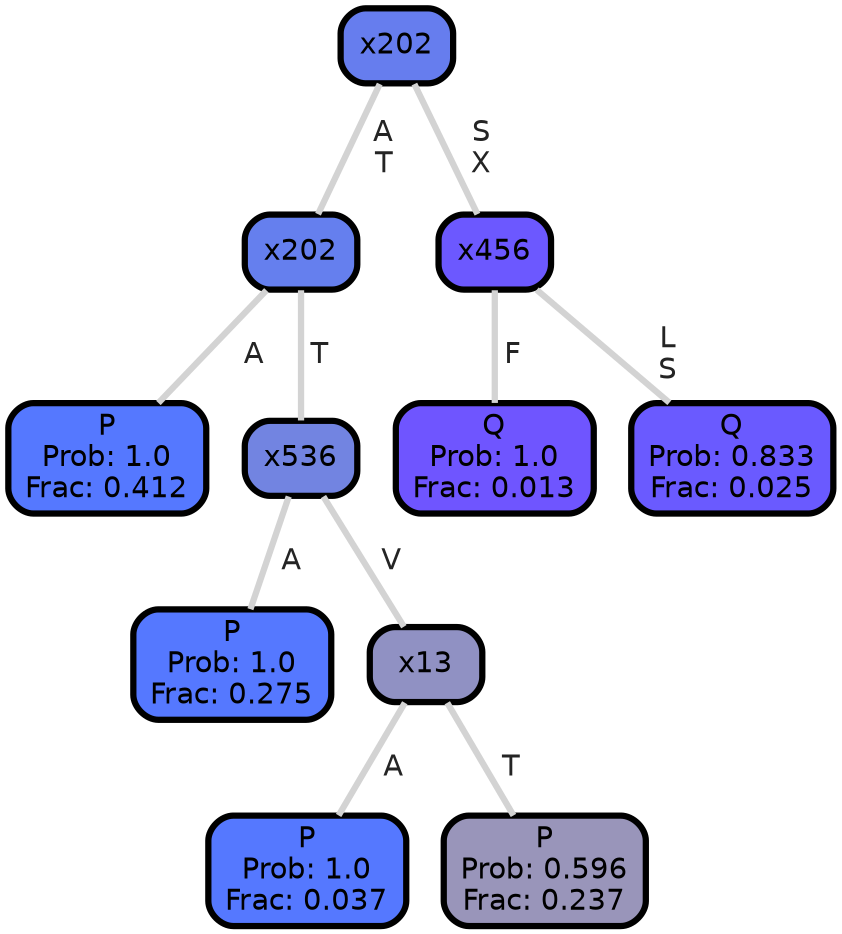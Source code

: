 graph Tree {
node [shape=box, style="filled, rounded",color="black",penwidth="3",fontcolor="black",                 fontname=helvetica] ;
graph [ranksep="0 equally", splines=straight,                 bgcolor=transparent, dpi=200] ;
edge [fontname=helvetica, fontweight=bold,fontcolor=grey14,color=lightgray] ;
0 [label="P
Prob: 1.0
Frac: 0.412", fillcolor="#5578ff"] ;
1 [label="x202", fillcolor="#657fee"] ;
2 [label="P
Prob: 1.0
Frac: 0.275", fillcolor="#5578ff"] ;
3 [label="x536", fillcolor="#7284e1"] ;
4 [label="P
Prob: 1.0
Frac: 0.037", fillcolor="#5578ff"] ;
5 [label="x13", fillcolor="#9091c3"] ;
6 [label="P
Prob: 0.596
Frac: 0.237", fillcolor="#9995ba"] ;
7 [label="x202", fillcolor="#667dee"] ;
8 [label="Q
Prob: 1.0
Frac: 0.013", fillcolor="#6f55ff"] ;
9 [label="x456", fillcolor="#6c58ff"] ;
10 [label="Q
Prob: 0.833
Frac: 0.025", fillcolor="#6a5aff"] ;
1 -- 0 [label=" A",penwidth=3] ;
1 -- 3 [label=" T",penwidth=3] ;
3 -- 2 [label=" A",penwidth=3] ;
3 -- 5 [label=" V",penwidth=3] ;
5 -- 4 [label=" A",penwidth=3] ;
5 -- 6 [label=" T",penwidth=3] ;
7 -- 1 [label=" A\n T",penwidth=3] ;
7 -- 9 [label=" S\n X",penwidth=3] ;
9 -- 8 [label=" F",penwidth=3] ;
9 -- 10 [label=" L\n S",penwidth=3] ;
{rank = same;}}